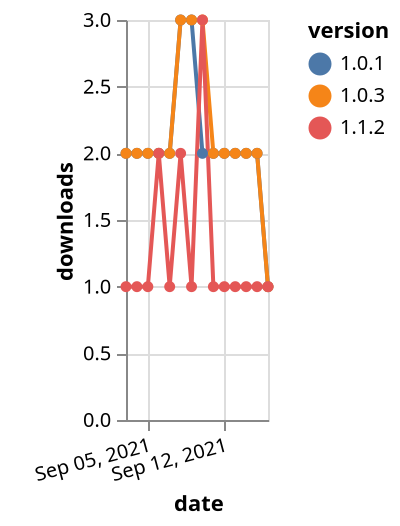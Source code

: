 {"$schema": "https://vega.github.io/schema/vega-lite/v5.json", "description": "A simple bar chart with embedded data.", "data": {"values": [{"date": "2021-09-03", "total": 1854, "delta": 2, "version": "1.0.1"}, {"date": "2021-09-04", "total": 1856, "delta": 2, "version": "1.0.1"}, {"date": "2021-09-05", "total": 1858, "delta": 2, "version": "1.0.1"}, {"date": "2021-09-06", "total": 1860, "delta": 2, "version": "1.0.1"}, {"date": "2021-09-07", "total": 1862, "delta": 2, "version": "1.0.1"}, {"date": "2021-09-08", "total": 1865, "delta": 3, "version": "1.0.1"}, {"date": "2021-09-09", "total": 1868, "delta": 3, "version": "1.0.1"}, {"date": "2021-09-10", "total": 1870, "delta": 2, "version": "1.0.1"}, {"date": "2021-09-11", "total": 1872, "delta": 2, "version": "1.0.1"}, {"date": "2021-09-12", "total": 1874, "delta": 2, "version": "1.0.1"}, {"date": "2021-09-13", "total": 1876, "delta": 2, "version": "1.0.1"}, {"date": "2021-09-14", "total": 1878, "delta": 2, "version": "1.0.1"}, {"date": "2021-09-15", "total": 1880, "delta": 2, "version": "1.0.1"}, {"date": "2021-09-16", "total": 1881, "delta": 1, "version": "1.0.1"}, {"date": "2021-09-03", "total": 1857, "delta": 2, "version": "1.0.3"}, {"date": "2021-09-04", "total": 1859, "delta": 2, "version": "1.0.3"}, {"date": "2021-09-05", "total": 1861, "delta": 2, "version": "1.0.3"}, {"date": "2021-09-06", "total": 1863, "delta": 2, "version": "1.0.3"}, {"date": "2021-09-07", "total": 1865, "delta": 2, "version": "1.0.3"}, {"date": "2021-09-08", "total": 1868, "delta": 3, "version": "1.0.3"}, {"date": "2021-09-09", "total": 1871, "delta": 3, "version": "1.0.3"}, {"date": "2021-09-10", "total": 1874, "delta": 3, "version": "1.0.3"}, {"date": "2021-09-11", "total": 1876, "delta": 2, "version": "1.0.3"}, {"date": "2021-09-12", "total": 1878, "delta": 2, "version": "1.0.3"}, {"date": "2021-09-13", "total": 1880, "delta": 2, "version": "1.0.3"}, {"date": "2021-09-14", "total": 1882, "delta": 2, "version": "1.0.3"}, {"date": "2021-09-15", "total": 1884, "delta": 2, "version": "1.0.3"}, {"date": "2021-09-16", "total": 1885, "delta": 1, "version": "1.0.3"}, {"date": "2021-09-03", "total": 182, "delta": 1, "version": "1.1.2"}, {"date": "2021-09-04", "total": 183, "delta": 1, "version": "1.1.2"}, {"date": "2021-09-05", "total": 184, "delta": 1, "version": "1.1.2"}, {"date": "2021-09-06", "total": 186, "delta": 2, "version": "1.1.2"}, {"date": "2021-09-07", "total": 187, "delta": 1, "version": "1.1.2"}, {"date": "2021-09-08", "total": 189, "delta": 2, "version": "1.1.2"}, {"date": "2021-09-09", "total": 190, "delta": 1, "version": "1.1.2"}, {"date": "2021-09-10", "total": 193, "delta": 3, "version": "1.1.2"}, {"date": "2021-09-11", "total": 194, "delta": 1, "version": "1.1.2"}, {"date": "2021-09-12", "total": 195, "delta": 1, "version": "1.1.2"}, {"date": "2021-09-13", "total": 196, "delta": 1, "version": "1.1.2"}, {"date": "2021-09-14", "total": 197, "delta": 1, "version": "1.1.2"}, {"date": "2021-09-15", "total": 198, "delta": 1, "version": "1.1.2"}, {"date": "2021-09-16", "total": 199, "delta": 1, "version": "1.1.2"}]}, "width": "container", "mark": {"type": "line", "point": {"filled": true}}, "encoding": {"x": {"field": "date", "type": "temporal", "timeUnit": "yearmonthdate", "title": "date", "axis": {"labelAngle": -15}}, "y": {"field": "delta", "type": "quantitative", "title": "downloads"}, "color": {"field": "version", "type": "nominal"}, "tooltip": {"field": "delta"}}}